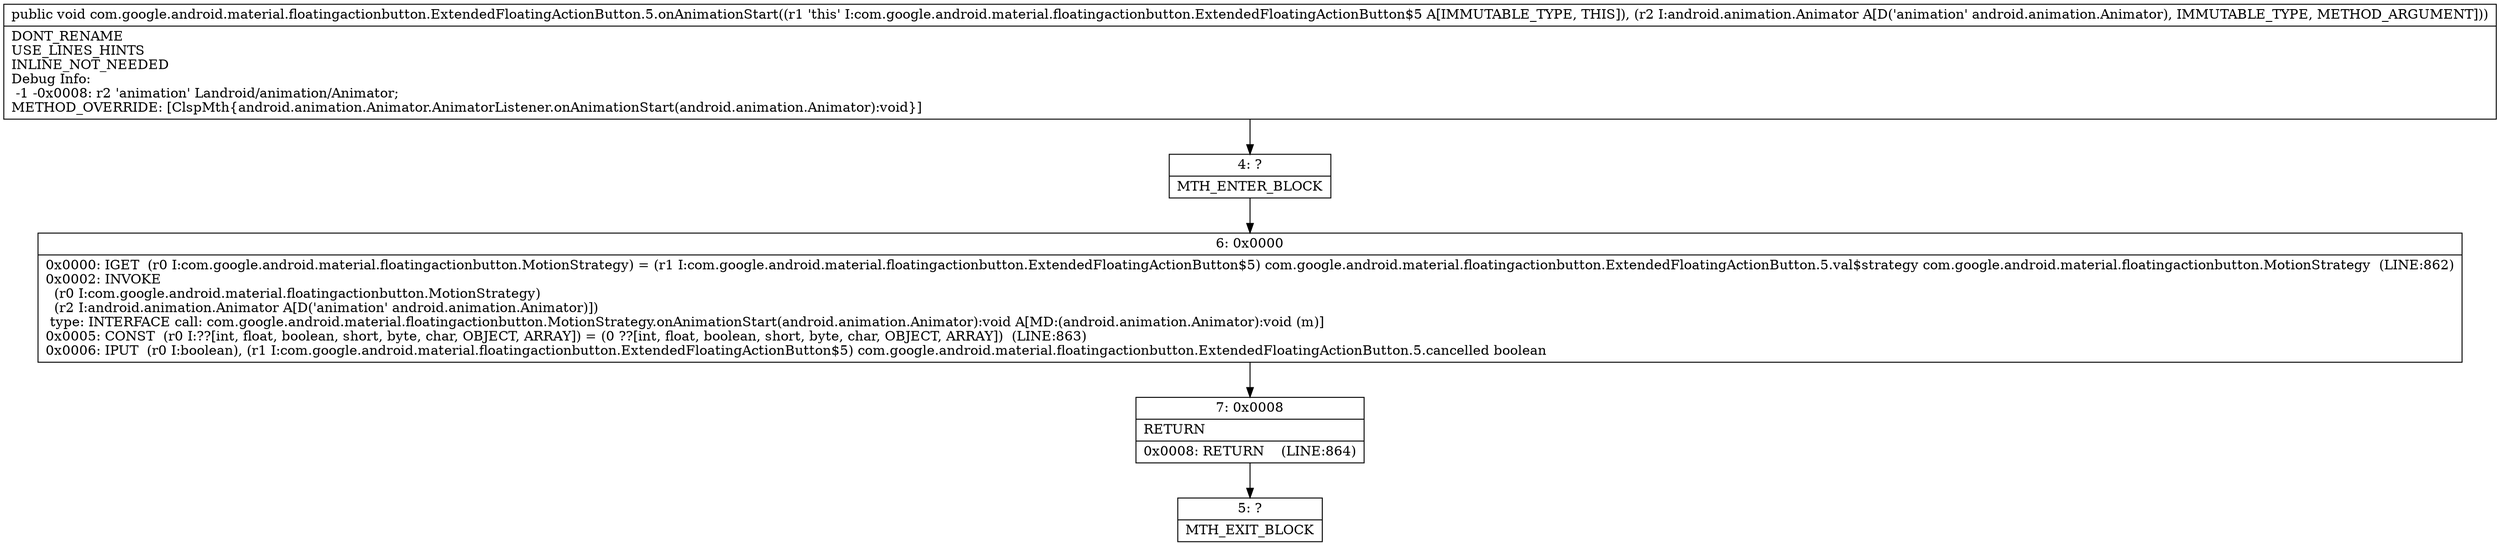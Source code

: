 digraph "CFG forcom.google.android.material.floatingactionbutton.ExtendedFloatingActionButton.5.onAnimationStart(Landroid\/animation\/Animator;)V" {
Node_4 [shape=record,label="{4\:\ ?|MTH_ENTER_BLOCK\l}"];
Node_6 [shape=record,label="{6\:\ 0x0000|0x0000: IGET  (r0 I:com.google.android.material.floatingactionbutton.MotionStrategy) = (r1 I:com.google.android.material.floatingactionbutton.ExtendedFloatingActionButton$5) com.google.android.material.floatingactionbutton.ExtendedFloatingActionButton.5.val$strategy com.google.android.material.floatingactionbutton.MotionStrategy  (LINE:862)\l0x0002: INVOKE  \l  (r0 I:com.google.android.material.floatingactionbutton.MotionStrategy)\l  (r2 I:android.animation.Animator A[D('animation' android.animation.Animator)])\l type: INTERFACE call: com.google.android.material.floatingactionbutton.MotionStrategy.onAnimationStart(android.animation.Animator):void A[MD:(android.animation.Animator):void (m)]\l0x0005: CONST  (r0 I:??[int, float, boolean, short, byte, char, OBJECT, ARRAY]) = (0 ??[int, float, boolean, short, byte, char, OBJECT, ARRAY])  (LINE:863)\l0x0006: IPUT  (r0 I:boolean), (r1 I:com.google.android.material.floatingactionbutton.ExtendedFloatingActionButton$5) com.google.android.material.floatingactionbutton.ExtendedFloatingActionButton.5.cancelled boolean \l}"];
Node_7 [shape=record,label="{7\:\ 0x0008|RETURN\l|0x0008: RETURN    (LINE:864)\l}"];
Node_5 [shape=record,label="{5\:\ ?|MTH_EXIT_BLOCK\l}"];
MethodNode[shape=record,label="{public void com.google.android.material.floatingactionbutton.ExtendedFloatingActionButton.5.onAnimationStart((r1 'this' I:com.google.android.material.floatingactionbutton.ExtendedFloatingActionButton$5 A[IMMUTABLE_TYPE, THIS]), (r2 I:android.animation.Animator A[D('animation' android.animation.Animator), IMMUTABLE_TYPE, METHOD_ARGUMENT]))  | DONT_RENAME\lUSE_LINES_HINTS\lINLINE_NOT_NEEDED\lDebug Info:\l  \-1 \-0x0008: r2 'animation' Landroid\/animation\/Animator;\lMETHOD_OVERRIDE: [ClspMth\{android.animation.Animator.AnimatorListener.onAnimationStart(android.animation.Animator):void\}]\l}"];
MethodNode -> Node_4;Node_4 -> Node_6;
Node_6 -> Node_7;
Node_7 -> Node_5;
}

